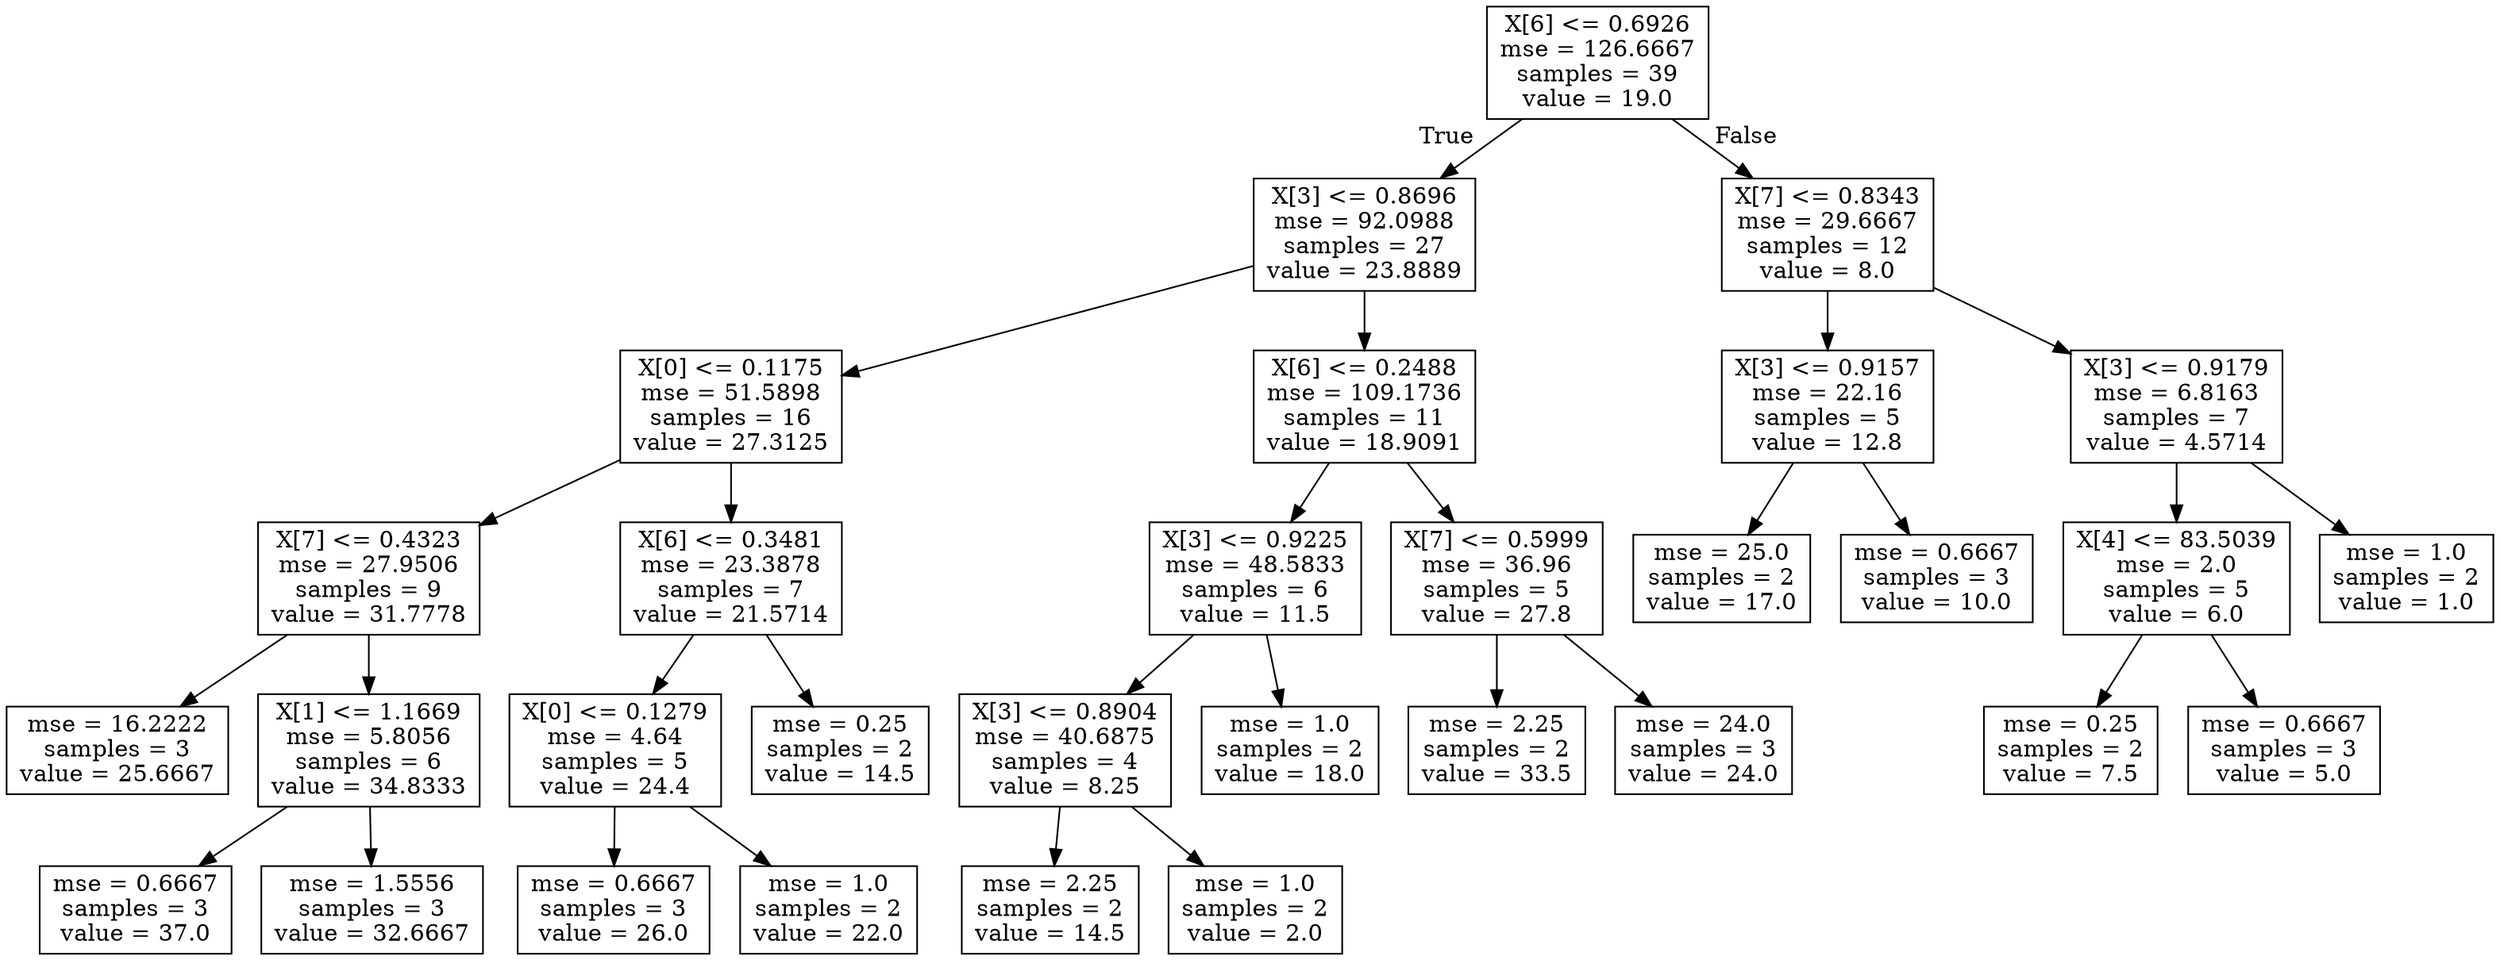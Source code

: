 digraph Tree {
node [shape=box] ;
0 [label="X[6] <= 0.6926\nmse = 126.6667\nsamples = 39\nvalue = 19.0"] ;
1 [label="X[3] <= 0.8696\nmse = 92.0988\nsamples = 27\nvalue = 23.8889"] ;
0 -> 1 [labeldistance=2.5, labelangle=45, headlabel="True"] ;
2 [label="X[0] <= 0.1175\nmse = 51.5898\nsamples = 16\nvalue = 27.3125"] ;
1 -> 2 ;
3 [label="X[7] <= 0.4323\nmse = 27.9506\nsamples = 9\nvalue = 31.7778"] ;
2 -> 3 ;
4 [label="mse = 16.2222\nsamples = 3\nvalue = 25.6667"] ;
3 -> 4 ;
5 [label="X[1] <= 1.1669\nmse = 5.8056\nsamples = 6\nvalue = 34.8333"] ;
3 -> 5 ;
6 [label="mse = 0.6667\nsamples = 3\nvalue = 37.0"] ;
5 -> 6 ;
7 [label="mse = 1.5556\nsamples = 3\nvalue = 32.6667"] ;
5 -> 7 ;
8 [label="X[6] <= 0.3481\nmse = 23.3878\nsamples = 7\nvalue = 21.5714"] ;
2 -> 8 ;
9 [label="X[0] <= 0.1279\nmse = 4.64\nsamples = 5\nvalue = 24.4"] ;
8 -> 9 ;
10 [label="mse = 0.6667\nsamples = 3\nvalue = 26.0"] ;
9 -> 10 ;
11 [label="mse = 1.0\nsamples = 2\nvalue = 22.0"] ;
9 -> 11 ;
12 [label="mse = 0.25\nsamples = 2\nvalue = 14.5"] ;
8 -> 12 ;
13 [label="X[6] <= 0.2488\nmse = 109.1736\nsamples = 11\nvalue = 18.9091"] ;
1 -> 13 ;
14 [label="X[3] <= 0.9225\nmse = 48.5833\nsamples = 6\nvalue = 11.5"] ;
13 -> 14 ;
15 [label="X[3] <= 0.8904\nmse = 40.6875\nsamples = 4\nvalue = 8.25"] ;
14 -> 15 ;
16 [label="mse = 2.25\nsamples = 2\nvalue = 14.5"] ;
15 -> 16 ;
17 [label="mse = 1.0\nsamples = 2\nvalue = 2.0"] ;
15 -> 17 ;
18 [label="mse = 1.0\nsamples = 2\nvalue = 18.0"] ;
14 -> 18 ;
19 [label="X[7] <= 0.5999\nmse = 36.96\nsamples = 5\nvalue = 27.8"] ;
13 -> 19 ;
20 [label="mse = 2.25\nsamples = 2\nvalue = 33.5"] ;
19 -> 20 ;
21 [label="mse = 24.0\nsamples = 3\nvalue = 24.0"] ;
19 -> 21 ;
22 [label="X[7] <= 0.8343\nmse = 29.6667\nsamples = 12\nvalue = 8.0"] ;
0 -> 22 [labeldistance=2.5, labelangle=-45, headlabel="False"] ;
23 [label="X[3] <= 0.9157\nmse = 22.16\nsamples = 5\nvalue = 12.8"] ;
22 -> 23 ;
24 [label="mse = 25.0\nsamples = 2\nvalue = 17.0"] ;
23 -> 24 ;
25 [label="mse = 0.6667\nsamples = 3\nvalue = 10.0"] ;
23 -> 25 ;
26 [label="X[3] <= 0.9179\nmse = 6.8163\nsamples = 7\nvalue = 4.5714"] ;
22 -> 26 ;
27 [label="X[4] <= 83.5039\nmse = 2.0\nsamples = 5\nvalue = 6.0"] ;
26 -> 27 ;
28 [label="mse = 0.25\nsamples = 2\nvalue = 7.5"] ;
27 -> 28 ;
29 [label="mse = 0.6667\nsamples = 3\nvalue = 5.0"] ;
27 -> 29 ;
30 [label="mse = 1.0\nsamples = 2\nvalue = 1.0"] ;
26 -> 30 ;
}